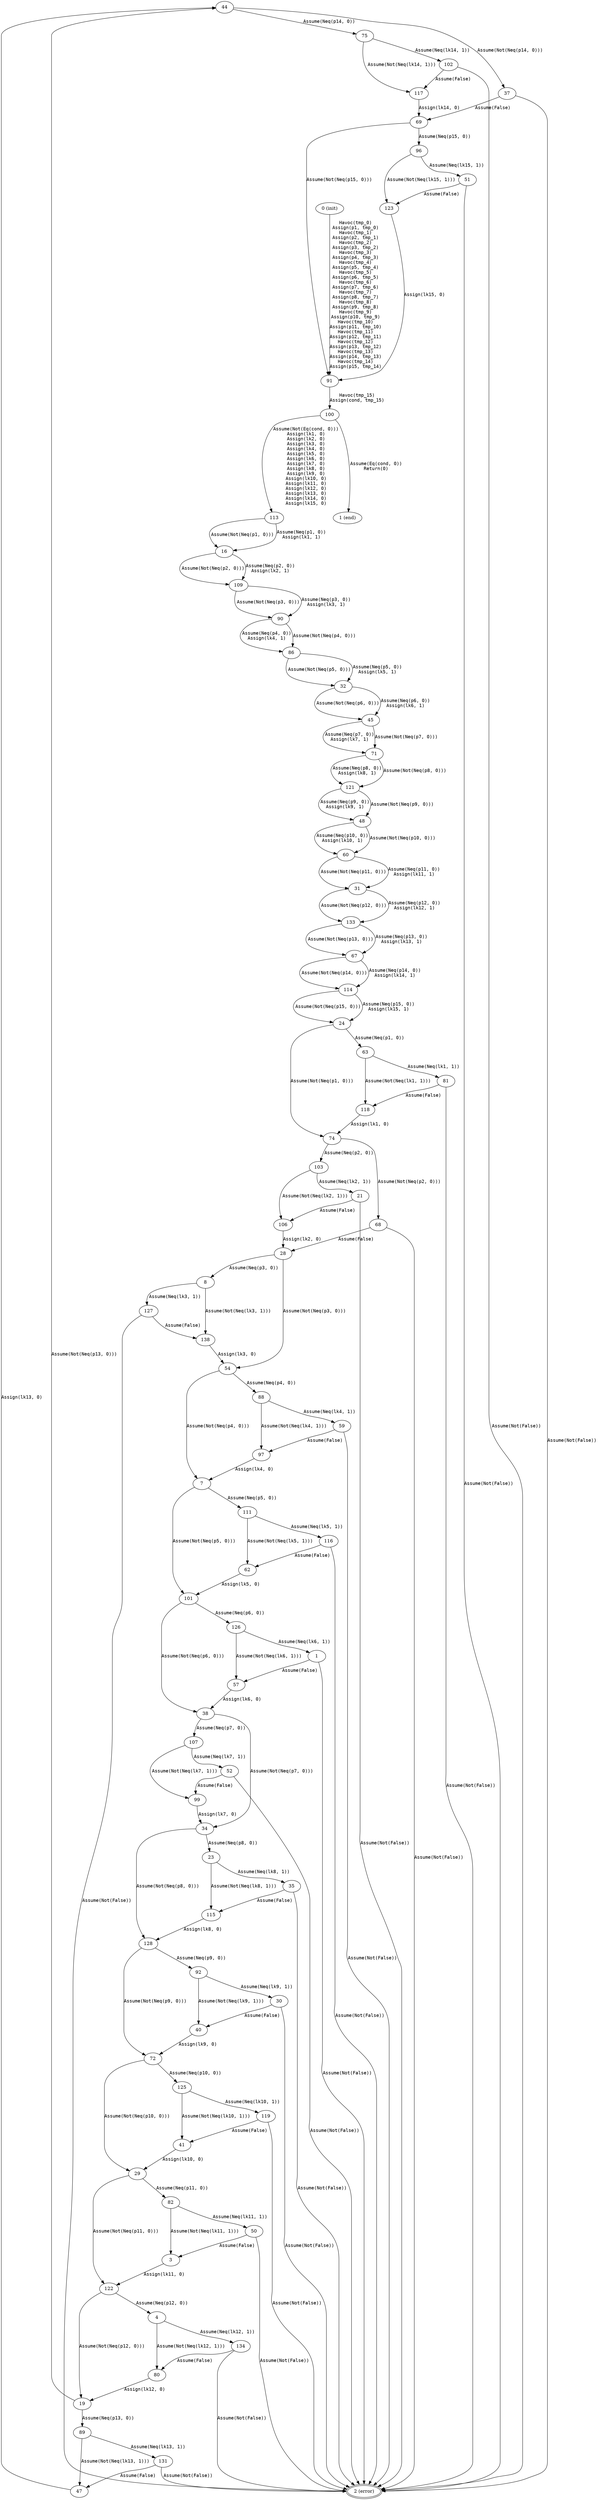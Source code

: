 digraph cfa {
	label="";
		44 [label="44",style="solid,filled",fillcolor=white,color=black,shape=ellipse];
		45 [label="75",style="solid,filled",fillcolor=white,color=black,shape=ellipse];
		46 [label="117",style="solid,filled",fillcolor=white,color=black,shape=ellipse];
		47 [label="69",style="solid,filled",fillcolor=white,color=black,shape=ellipse];
		48 [label="96",style="solid,filled",fillcolor=white,color=black,shape=ellipse];
		49 [label="51",style="solid,filled",fillcolor=white,color=black,shape=ellipse];
		50 [label="123",style="solid,filled",fillcolor=white,color=black,shape=ellipse];
		51 [label="102",style="solid,filled",fillcolor=white,color=black,shape=ellipse];
		52 [label="37",style="solid,filled",fillcolor=white,color=black,shape=ellipse];
		53 [label="89",style="solid,filled",fillcolor=white,color=black,shape=ellipse];
		10 [label="45",style="solid,filled",fillcolor=white,color=black,shape=ellipse];
		54 [label="131",style="solid,filled",fillcolor=white,color=black,shape=ellipse];
		11 [label="71",style="solid,filled",fillcolor=white,color=black,shape=ellipse];
		55 [label="47",style="solid,filled",fillcolor=white,color=black,shape=ellipse];
		12 [label="121",style="solid,filled",fillcolor=white,color=black,shape=ellipse];
		56 [label="4",style="solid,filled",fillcolor=white,color=black,shape=ellipse];
		13 [label="48",style="solid,filled",fillcolor=white,color=black,shape=ellipse];
		57 [label="80",style="solid,filled",fillcolor=white,color=black,shape=ellipse];
		14 [label="60",style="solid,filled",fillcolor=white,color=black,shape=ellipse];
		58 [label="134",style="solid,filled",fillcolor=white,color=black,shape=ellipse];
		15 [label="31",style="solid,filled",fillcolor=white,color=black,shape=ellipse];
		59 [label="50",style="solid,filled",fillcolor=white,color=black,shape=ellipse];
		16 [label="133",style="solid,filled",fillcolor=white,color=black,shape=ellipse];
		17 [label="67",style="solid,filled",fillcolor=white,color=black,shape=ellipse];
		18 [label="114",style="solid,filled",fillcolor=white,color=black,shape=ellipse];
		19 [label="24",style="solid,filled",fillcolor=white,color=black,shape=ellipse];
		0 [label="0 (init)",style="solid,filled",fillcolor=white,color=black,shape=ellipse];
		1 [label="91",style="solid,filled",fillcolor=white,color=black,shape=ellipse];
		2 [label="100",style="solid,filled",fillcolor=white,color=black,shape=ellipse];
		3 [label="1 (end)",style="solid,filled",fillcolor=white,color=black,shape=ellipse];
		4 [label="113",style="solid,filled",fillcolor=white,color=black,shape=ellipse];
		5 [label="16",style="solid,filled",fillcolor=white,color=black,shape=ellipse];
		6 [label="109",style="solid,filled",fillcolor=white,color=black,shape=ellipse];
		7 [label="90",style="solid,filled",fillcolor=white,color=black,shape=ellipse];
		8 [label="86",style="solid,filled",fillcolor=white,color=black,shape=ellipse];
		9 [label="32",style="solid,filled",fillcolor=white,color=black,shape=ellipse];
		60 [label="35",style="solid,filled",fillcolor=white,color=black,shape=ellipse];
		61 [label="107",style="solid,filled",fillcolor=white,color=black,shape=ellipse];
		62 [label="52",style="solid,filled",fillcolor=white,color=black,shape=ellipse];
		63 [label="99",style="solid,filled",fillcolor=white,color=black,shape=ellipse];
		20 [label="74",style="solid,filled",fillcolor=white,color=black,shape=ellipse];
		64 [label="126",style="solid,filled",fillcolor=white,color=black,shape=ellipse];
		21 [label="68",style="solid,filled",fillcolor=white,color=black,shape=ellipse];
		65 [label="1",style="solid,filled",fillcolor=white,color=black,shape=ellipse];
		22 [label="28",style="solid,filled",fillcolor=white,color=black,shape=ellipse];
		66 [label="57",style="solid,filled",fillcolor=white,color=black,shape=ellipse];
		23 [label="54",style="solid,filled",fillcolor=white,color=black,shape=ellipse];
		67 [label="111",style="solid,filled",fillcolor=white,color=black,shape=ellipse];
		24 [label="7",style="solid,filled",fillcolor=white,color=black,shape=ellipse];
		68 [label="62",style="solid,filled",fillcolor=white,color=black,shape=ellipse];
		25 [label="101",style="solid,filled",fillcolor=white,color=black,shape=ellipse];
		69 [label="116",style="solid,filled",fillcolor=white,color=black,shape=ellipse];
		26 [label="38",style="solid,filled",fillcolor=white,color=black,shape=ellipse];
		27 [label="34",style="solid,filled",fillcolor=white,color=black,shape=ellipse];
		28 [label="23",style="solid,filled",fillcolor=white,color=black,shape=ellipse];
		29 [label="115",style="solid,filled",fillcolor=white,color=black,shape=ellipse];
		70 [label="88",style="solid,filled",fillcolor=white,color=black,shape=ellipse];
		71 [label="59",style="solid,filled",fillcolor=white,color=black,shape=ellipse];
		72 [label="97",style="solid,filled",fillcolor=white,color=black,shape=ellipse];
		73 [label="8",style="solid,filled",fillcolor=white,color=black,shape=ellipse];
		30 [label="128",style="solid,filled",fillcolor=white,color=black,shape=ellipse];
		74 [label="127",style="solid,filled",fillcolor=white,color=black,shape=ellipse];
		31 [label="92",style="solid,filled",fillcolor=white,color=black,shape=ellipse];
		75 [label="138",style="solid,filled",fillcolor=white,color=black,shape=ellipse];
		32 [label="30",style="solid,filled",fillcolor=white,color=black,shape=ellipse];
		76 [label="103",style="solid,filled",fillcolor=white,color=black,shape=ellipse];
		33 [label="2 (error)",peripheries=2,style="solid,filled",fillcolor=white,color=black,shape=ellipse];
		77 [label="106",style="solid,filled",fillcolor=white,color=black,shape=ellipse];
		34 [label="40",style="solid,filled",fillcolor=white,color=black,shape=ellipse];
		78 [label="21",style="solid,filled",fillcolor=white,color=black,shape=ellipse];
		35 [label="72",style="solid,filled",fillcolor=white,color=black,shape=ellipse];
		79 [label="63",style="solid,filled",fillcolor=white,color=black,shape=ellipse];
		36 [label="125",style="solid,filled",fillcolor=white,color=black,shape=ellipse];
		37 [label="119",style="solid,filled",fillcolor=white,color=black,shape=ellipse];
		38 [label="41",style="solid,filled",fillcolor=white,color=black,shape=ellipse];
		39 [label="29",style="solid,filled",fillcolor=white,color=black,shape=ellipse];
		80 [label="118",style="solid,filled",fillcolor=white,color=black,shape=ellipse];
		81 [label="81",style="solid,filled",fillcolor=white,color=black,shape=ellipse];
		40 [label="82",style="solid,filled",fillcolor=white,color=black,shape=ellipse];
		41 [label="3",style="solid,filled",fillcolor=white,color=black,shape=ellipse];
		42 [label="122",style="solid,filled",fillcolor=white,color=black,shape=ellipse];
		43 [label="19",style="solid,filled",fillcolor=white,color=black,shape=ellipse];
	44 -> 45 [label="Assume(Neq(p14, 0))",color=black,style=solid,fontname="courier"];
	44 -> 52 [label="Assume(Not(Neq(p14, 0)))",color=black,style=solid,fontname="courier"];
	45 -> 46 [label="Assume(Not(Neq(lk14, 1)))",color=black,style=solid,fontname="courier"];
	45 -> 51 [label="Assume(Neq(lk14, 1))",color=black,style=solid,fontname="courier"];
	46 -> 47 [label="Assign(lk14, 0)",color=black,style=solid,fontname="courier"];
	47 -> 1 [label="Assume(Not(Neq(p15, 0)))",color=black,style=solid,fontname="courier"];
	47 -> 48 [label="Assume(Neq(p15, 0))",color=black,style=solid,fontname="courier"];
	48 -> 49 [label="Assume(Neq(lk15, 1))",color=black,style=solid,fontname="courier"];
	48 -> 50 [label="Assume(Not(Neq(lk15, 1)))",color=black,style=solid,fontname="courier"];
	49 -> 33 [label="Assume(Not(False))",color=black,style=solid,fontname="courier"];
	49 -> 50 [label="Assume(False)",color=black,style=solid,fontname="courier"];
	50 -> 1 [label="Assign(lk15, 0)",color=black,style=solid,fontname="courier"];
	51 -> 33 [label="Assume(Not(False))",color=black,style=solid,fontname="courier"];
	51 -> 46 [label="Assume(False)",color=black,style=solid,fontname="courier"];
	52 -> 47 [label="Assume(False)",color=black,style=solid,fontname="courier"];
	52 -> 33 [label="Assume(Not(False))",color=black,style=solid,fontname="courier"];
	53 -> 54 [label="Assume(Neq(lk13, 1))",color=black,style=solid,fontname="courier"];
	53 -> 55 [label="Assume(Not(Neq(lk13, 1)))",color=black,style=solid,fontname="courier"];
	10 -> 11 [label="Assume(Neq(p7, 0))\nAssign(lk7, 1)",color=black,style=solid,fontname="courier"];
	10 -> 11 [label="Assume(Not(Neq(p7, 0)))",color=black,style=solid,fontname="courier"];
	54 -> 55 [label="Assume(False)",color=black,style=solid,fontname="courier"];
	54 -> 33 [label="Assume(Not(False))",color=black,style=solid,fontname="courier"];
	11 -> 12 [label="Assume(Neq(p8, 0))\nAssign(lk8, 1)",color=black,style=solid,fontname="courier"];
	11 -> 12 [label="Assume(Not(Neq(p8, 0)))",color=black,style=solid,fontname="courier"];
	55 -> 44 [label="Assign(lk13, 0)",color=black,style=solid,fontname="courier"];
	12 -> 13 [label="Assume(Neq(p9, 0))\nAssign(lk9, 1)",color=black,style=solid,fontname="courier"];
	12 -> 13 [label="Assume(Not(Neq(p9, 0)))",color=black,style=solid,fontname="courier"];
	56 -> 57 [label="Assume(Not(Neq(lk12, 1)))",color=black,style=solid,fontname="courier"];
	56 -> 58 [label="Assume(Neq(lk12, 1))",color=black,style=solid,fontname="courier"];
	13 -> 14 [label="Assume(Neq(p10, 0))\nAssign(lk10, 1)",color=black,style=solid,fontname="courier"];
	13 -> 14 [label="Assume(Not(Neq(p10, 0)))",color=black,style=solid,fontname="courier"];
	57 -> 43 [label="Assign(lk12, 0)",color=black,style=solid,fontname="courier"];
	14 -> 15 [label="Assume(Not(Neq(p11, 0)))",color=black,style=solid,fontname="courier"];
	14 -> 15 [label="Assume(Neq(p11, 0))\nAssign(lk11, 1)",color=black,style=solid,fontname="courier"];
	58 -> 57 [label="Assume(False)",color=black,style=solid,fontname="courier"];
	58 -> 33 [label="Assume(Not(False))",color=black,style=solid,fontname="courier"];
	15 -> 16 [label="Assume(Not(Neq(p12, 0)))",color=black,style=solid,fontname="courier"];
	15 -> 16 [label="Assume(Neq(p12, 0))\nAssign(lk12, 1)",color=black,style=solid,fontname="courier"];
	59 -> 33 [label="Assume(Not(False))",color=black,style=solid,fontname="courier"];
	59 -> 41 [label="Assume(False)",color=black,style=solid,fontname="courier"];
	16 -> 17 [label="Assume(Not(Neq(p13, 0)))",color=black,style=solid,fontname="courier"];
	16 -> 17 [label="Assume(Neq(p13, 0))\nAssign(lk13, 1)",color=black,style=solid,fontname="courier"];
	17 -> 18 [label="Assume(Not(Neq(p14, 0)))",color=black,style=solid,fontname="courier"];
	17 -> 18 [label="Assume(Neq(p14, 0))\nAssign(lk14, 1)",color=black,style=solid,fontname="courier"];
	18 -> 19 [label="Assume(Not(Neq(p15, 0)))",color=black,style=solid,fontname="courier"];
	18 -> 19 [label="Assume(Neq(p15, 0))\nAssign(lk15, 1)",color=black,style=solid,fontname="courier"];
	19 -> 20 [label="Assume(Not(Neq(p1, 0)))",color=black,style=solid,fontname="courier"];
	19 -> 79 [label="Assume(Neq(p1, 0))",color=black,style=solid,fontname="courier"];
	0 -> 1 [label="Havoc(tmp_0)\nAssign(p1, tmp_0)\nHavoc(tmp_1)\nAssign(p2, tmp_1)\nHavoc(tmp_2)\nAssign(p3, tmp_2)\nHavoc(tmp_3)\nAssign(p4, tmp_3)\nHavoc(tmp_4)\nAssign(p5, tmp_4)\nHavoc(tmp_5)\nAssign(p6, tmp_5)\nHavoc(tmp_6)\nAssign(p7, tmp_6)\nHavoc(tmp_7)\nAssign(p8, tmp_7)\nHavoc(tmp_8)\nAssign(p9, tmp_8)\nHavoc(tmp_9)\nAssign(p10, tmp_9)\nHavoc(tmp_10)\nAssign(p11, tmp_10)\nHavoc(tmp_11)\nAssign(p12, tmp_11)\nHavoc(tmp_12)\nAssign(p13, tmp_12)\nHavoc(tmp_13)\nAssign(p14, tmp_13)\nHavoc(tmp_14)\nAssign(p15, tmp_14)",color=black,style=solid,fontname="courier"];
	1 -> 2 [label="Havoc(tmp_15)\nAssign(cond, tmp_15)",color=black,style=solid,fontname="courier"];
	2 -> 3 [label="Assume(Eq(cond, 0))\nReturn(0)",color=black,style=solid,fontname="courier"];
	2 -> 4 [label="Assume(Not(Eq(cond, 0)))\nAssign(lk1, 0)\nAssign(lk2, 0)\nAssign(lk3, 0)\nAssign(lk4, 0)\nAssign(lk5, 0)\nAssign(lk6, 0)\nAssign(lk7, 0)\nAssign(lk8, 0)\nAssign(lk9, 0)\nAssign(lk10, 0)\nAssign(lk11, 0)\nAssign(lk12, 0)\nAssign(lk13, 0)\nAssign(lk14, 0)\nAssign(lk15, 0)",color=black,style=solid,fontname="courier"];
	4 -> 5 [label="Assume(Not(Neq(p1, 0)))",color=black,style=solid,fontname="courier"];
	4 -> 5 [label="Assume(Neq(p1, 0))\nAssign(lk1, 1)",color=black,style=solid,fontname="courier"];
	5 -> 6 [label="Assume(Not(Neq(p2, 0)))",color=black,style=solid,fontname="courier"];
	5 -> 6 [label="Assume(Neq(p2, 0))\nAssign(lk2, 1)",color=black,style=solid,fontname="courier"];
	6 -> 7 [label="Assume(Not(Neq(p3, 0)))",color=black,style=solid,fontname="courier"];
	6 -> 7 [label="Assume(Neq(p3, 0))\nAssign(lk3, 1)",color=black,style=solid,fontname="courier"];
	7 -> 8 [label="Assume(Neq(p4, 0))\nAssign(lk4, 1)",color=black,style=solid,fontname="courier"];
	7 -> 8 [label="Assume(Not(Neq(p4, 0)))",color=black,style=solid,fontname="courier"];
	8 -> 9 [label="Assume(Not(Neq(p5, 0)))",color=black,style=solid,fontname="courier"];
	8 -> 9 [label="Assume(Neq(p5, 0))\nAssign(lk5, 1)",color=black,style=solid,fontname="courier"];
	9 -> 10 [label="Assume(Not(Neq(p6, 0)))",color=black,style=solid,fontname="courier"];
	9 -> 10 [label="Assume(Neq(p6, 0))\nAssign(lk6, 1)",color=black,style=solid,fontname="courier"];
	60 -> 29 [label="Assume(False)",color=black,style=solid,fontname="courier"];
	60 -> 33 [label="Assume(Not(False))",color=black,style=solid,fontname="courier"];
	61 -> 62 [label="Assume(Neq(lk7, 1))",color=black,style=solid,fontname="courier"];
	61 -> 63 [label="Assume(Not(Neq(lk7, 1)))",color=black,style=solid,fontname="courier"];
	62 -> 33 [label="Assume(Not(False))",color=black,style=solid,fontname="courier"];
	62 -> 63 [label="Assume(False)",color=black,style=solid,fontname="courier"];
	63 -> 27 [label="Assign(lk7, 0)",color=black,style=solid,fontname="courier"];
	20 -> 21 [label="Assume(Not(Neq(p2, 0)))",color=black,style=solid,fontname="courier"];
	20 -> 76 [label="Assume(Neq(p2, 0))",color=black,style=solid,fontname="courier"];
	64 -> 65 [label="Assume(Neq(lk6, 1))",color=black,style=solid,fontname="courier"];
	64 -> 66 [label="Assume(Not(Neq(lk6, 1)))",color=black,style=solid,fontname="courier"];
	21 -> 22 [label="Assume(False)",color=black,style=solid,fontname="courier"];
	21 -> 33 [label="Assume(Not(False))",color=black,style=solid,fontname="courier"];
	65 -> 33 [label="Assume(Not(False))",color=black,style=solid,fontname="courier"];
	65 -> 66 [label="Assume(False)",color=black,style=solid,fontname="courier"];
	22 -> 23 [label="Assume(Not(Neq(p3, 0)))",color=black,style=solid,fontname="courier"];
	22 -> 73 [label="Assume(Neq(p3, 0))",color=black,style=solid,fontname="courier"];
	66 -> 26 [label="Assign(lk6, 0)",color=black,style=solid,fontname="courier"];
	23 -> 24 [label="Assume(Not(Neq(p4, 0)))",color=black,style=solid,fontname="courier"];
	23 -> 70 [label="Assume(Neq(p4, 0))",color=black,style=solid,fontname="courier"];
	67 -> 68 [label="Assume(Not(Neq(lk5, 1)))",color=black,style=solid,fontname="courier"];
	67 -> 69 [label="Assume(Neq(lk5, 1))",color=black,style=solid,fontname="courier"];
	24 -> 25 [label="Assume(Not(Neq(p5, 0)))",color=black,style=solid,fontname="courier"];
	24 -> 67 [label="Assume(Neq(p5, 0))",color=black,style=solid,fontname="courier"];
	68 -> 25 [label="Assign(lk5, 0)",color=black,style=solid,fontname="courier"];
	25 -> 26 [label="Assume(Not(Neq(p6, 0)))",color=black,style=solid,fontname="courier"];
	25 -> 64 [label="Assume(Neq(p6, 0))",color=black,style=solid,fontname="courier"];
	69 -> 33 [label="Assume(Not(False))",color=black,style=solid,fontname="courier"];
	69 -> 68 [label="Assume(False)",color=black,style=solid,fontname="courier"];
	26 -> 27 [label="Assume(Not(Neq(p7, 0)))",color=black,style=solid,fontname="courier"];
	26 -> 61 [label="Assume(Neq(p7, 0))",color=black,style=solid,fontname="courier"];
	27 -> 28 [label="Assume(Neq(p8, 0))",color=black,style=solid,fontname="courier"];
	27 -> 30 [label="Assume(Not(Neq(p8, 0)))",color=black,style=solid,fontname="courier"];
	28 -> 29 [label="Assume(Not(Neq(lk8, 1)))",color=black,style=solid,fontname="courier"];
	28 -> 60 [label="Assume(Neq(lk8, 1))",color=black,style=solid,fontname="courier"];
	29 -> 30 [label="Assign(lk8, 0)",color=black,style=solid,fontname="courier"];
	70 -> 71 [label="Assume(Neq(lk4, 1))",color=black,style=solid,fontname="courier"];
	70 -> 72 [label="Assume(Not(Neq(lk4, 1)))",color=black,style=solid,fontname="courier"];
	71 -> 33 [label="Assume(Not(False))",color=black,style=solid,fontname="courier"];
	71 -> 72 [label="Assume(False)",color=black,style=solid,fontname="courier"];
	72 -> 24 [label="Assign(lk4, 0)",color=black,style=solid,fontname="courier"];
	73 -> 74 [label="Assume(Neq(lk3, 1))",color=black,style=solid,fontname="courier"];
	73 -> 75 [label="Assume(Not(Neq(lk3, 1)))",color=black,style=solid,fontname="courier"];
	30 -> 31 [label="Assume(Neq(p9, 0))",color=black,style=solid,fontname="courier"];
	30 -> 35 [label="Assume(Not(Neq(p9, 0)))",color=black,style=solid,fontname="courier"];
	74 -> 75 [label="Assume(False)",color=black,style=solid,fontname="courier"];
	74 -> 33 [label="Assume(Not(False))",color=black,style=solid,fontname="courier"];
	31 -> 32 [label="Assume(Neq(lk9, 1))",color=black,style=solid,fontname="courier"];
	31 -> 34 [label="Assume(Not(Neq(lk9, 1)))",color=black,style=solid,fontname="courier"];
	75 -> 23 [label="Assign(lk3, 0)",color=black,style=solid,fontname="courier"];
	32 -> 33 [label="Assume(Not(False))",color=black,style=solid,fontname="courier"];
	32 -> 34 [label="Assume(False)",color=black,style=solid,fontname="courier"];
	76 -> 77 [label="Assume(Not(Neq(lk2, 1)))",color=black,style=solid,fontname="courier"];
	76 -> 78 [label="Assume(Neq(lk2, 1))",color=black,style=solid,fontname="courier"];
	77 -> 22 [label="Assign(lk2, 0)",color=black,style=solid,fontname="courier"];
	34 -> 35 [label="Assign(lk9, 0)",color=black,style=solid,fontname="courier"];
	78 -> 33 [label="Assume(Not(False))",color=black,style=solid,fontname="courier"];
	78 -> 77 [label="Assume(False)",color=black,style=solid,fontname="courier"];
	35 -> 36 [label="Assume(Neq(p10, 0))",color=black,style=solid,fontname="courier"];
	35 -> 39 [label="Assume(Not(Neq(p10, 0)))",color=black,style=solid,fontname="courier"];
	79 -> 80 [label="Assume(Not(Neq(lk1, 1)))",color=black,style=solid,fontname="courier"];
	79 -> 81 [label="Assume(Neq(lk1, 1))",color=black,style=solid,fontname="courier"];
	36 -> 37 [label="Assume(Neq(lk10, 1))",color=black,style=solid,fontname="courier"];
	36 -> 38 [label="Assume(Not(Neq(lk10, 1)))",color=black,style=solid,fontname="courier"];
	37 -> 33 [label="Assume(Not(False))",color=black,style=solid,fontname="courier"];
	37 -> 38 [label="Assume(False)",color=black,style=solid,fontname="courier"];
	38 -> 39 [label="Assign(lk10, 0)",color=black,style=solid,fontname="courier"];
	39 -> 40 [label="Assume(Neq(p11, 0))",color=black,style=solid,fontname="courier"];
	39 -> 42 [label="Assume(Not(Neq(p11, 0)))",color=black,style=solid,fontname="courier"];
	80 -> 20 [label="Assign(lk1, 0)",color=black,style=solid,fontname="courier"];
	81 -> 80 [label="Assume(False)",color=black,style=solid,fontname="courier"];
	81 -> 33 [label="Assume(Not(False))",color=black,style=solid,fontname="courier"];
	40 -> 41 [label="Assume(Not(Neq(lk11, 1)))",color=black,style=solid,fontname="courier"];
	40 -> 59 [label="Assume(Neq(lk11, 1))",color=black,style=solid,fontname="courier"];
	41 -> 42 [label="Assign(lk11, 0)",color=black,style=solid,fontname="courier"];
	42 -> 43 [label="Assume(Not(Neq(p12, 0)))",color=black,style=solid,fontname="courier"];
	42 -> 56 [label="Assume(Neq(p12, 0))",color=black,style=solid,fontname="courier"];
	43 -> 44 [label="Assume(Not(Neq(p13, 0)))",color=black,style=solid,fontname="courier"];
	43 -> 53 [label="Assume(Neq(p13, 0))",color=black,style=solid,fontname="courier"];
}